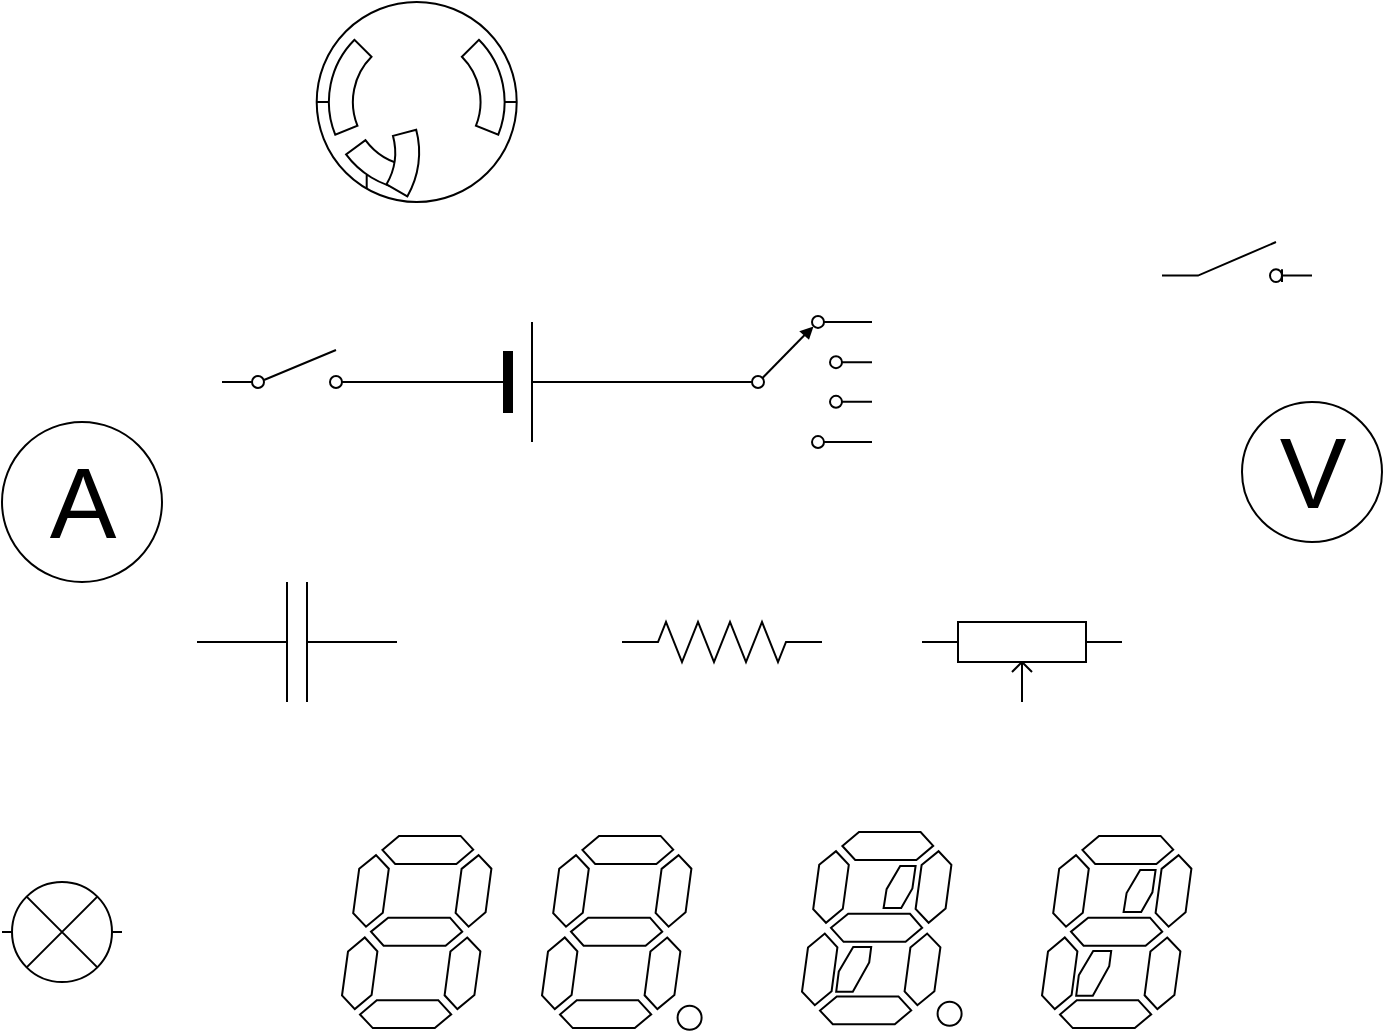 <mxfile version="20.5.3" type="github">
  <diagram id="LNbAZdOFNu4VXM5nDH44" name="第 1 页">
    <mxGraphModel dx="942" dy="533" grid="1" gridSize="10" guides="1" tooltips="1" connect="1" arrows="1" fold="1" page="1" pageScale="1" pageWidth="1100" pageHeight="850" math="0" shadow="0">
      <root>
        <mxCell id="0" />
        <mxCell id="1" parent="0" />
        <mxCell id="SSFWYBEc9gFZjzx2yJYk-6" style="edgeStyle=orthogonalEdgeStyle;rounded=0;orthogonalLoop=1;jettySize=auto;html=1;entryX=0;entryY=0.5;entryDx=0;entryDy=0;entryPerimeter=0;endArrow=none;endFill=0;" edge="1" parent="1" source="SSFWYBEc9gFZjzx2yJYk-1" target="SSFWYBEc9gFZjzx2yJYk-5">
          <mxGeometry relative="1" as="geometry" />
        </mxCell>
        <mxCell id="SSFWYBEc9gFZjzx2yJYk-7" style="edgeStyle=orthogonalEdgeStyle;rounded=0;orthogonalLoop=1;jettySize=auto;html=1;entryX=1;entryY=0.8;entryDx=0;entryDy=0;endArrow=none;endFill=0;" edge="1" parent="1" source="SSFWYBEc9gFZjzx2yJYk-1" target="SSFWYBEc9gFZjzx2yJYk-4">
          <mxGeometry relative="1" as="geometry" />
        </mxCell>
        <mxCell id="SSFWYBEc9gFZjzx2yJYk-1" value="" style="verticalLabelPosition=bottom;shadow=0;dashed=0;align=center;fillColor=strokeColor;html=1;verticalAlign=top;strokeWidth=1;shape=mxgraph.electrical.miscellaneous.monocell_battery;" vertex="1" parent="1">
          <mxGeometry x="300" y="170" width="100" height="60" as="geometry" />
        </mxCell>
        <mxCell id="SSFWYBEc9gFZjzx2yJYk-2" value="" style="shape=mxgraph.electrical.electro-mechanical.switchDisconnector;aspect=fixed;elSwitchState=off;" vertex="1" parent="1">
          <mxGeometry x="670" y="130" width="75" height="20" as="geometry" />
        </mxCell>
        <mxCell id="SSFWYBEc9gFZjzx2yJYk-4" value="" style="shape=mxgraph.electrical.electro-mechanical.singleSwitch;aspect=fixed;elSwitchState=off;" vertex="1" parent="1">
          <mxGeometry x="200" y="184" width="75" height="20" as="geometry" />
        </mxCell>
        <mxCell id="SSFWYBEc9gFZjzx2yJYk-5" value="" style="pointerEvents=1;verticalLabelPosition=bottom;shadow=0;dashed=0;align=center;html=1;verticalAlign=top;shape=mxgraph.electrical.electro-mechanical.selectorSwitch4Position2;elSwitchState=1;" vertex="1" parent="1">
          <mxGeometry x="450" y="167" width="75" height="66" as="geometry" />
        </mxCell>
        <mxCell id="SSFWYBEc9gFZjzx2yJYk-8" value="" style="pointerEvents=1;verticalLabelPosition=bottom;shadow=0;dashed=0;align=center;html=1;verticalAlign=top;shape=mxgraph.electrical.capacitors.capacitor_1;" vertex="1" parent="1">
          <mxGeometry x="187.5" y="300" width="100" height="60" as="geometry" />
        </mxCell>
        <mxCell id="SSFWYBEc9gFZjzx2yJYk-9" value="" style="pointerEvents=1;verticalLabelPosition=bottom;shadow=0;dashed=0;align=center;html=1;verticalAlign=top;shape=mxgraph.electrical.resistors.resistor_2;" vertex="1" parent="1">
          <mxGeometry x="400" y="320" width="100" height="20" as="geometry" />
        </mxCell>
        <mxCell id="SSFWYBEc9gFZjzx2yJYk-10" value="" style="pointerEvents=1;verticalLabelPosition=bottom;shadow=0;dashed=0;align=center;html=1;verticalAlign=top;shape=mxgraph.electrical.resistors.potentiometer_1;" vertex="1" parent="1">
          <mxGeometry x="550" y="320" width="100" height="40" as="geometry" />
        </mxCell>
        <mxCell id="SSFWYBEc9gFZjzx2yJYk-11" value="A" style="verticalLabelPosition=middle;shadow=0;dashed=0;align=center;html=1;verticalAlign=middle;strokeWidth=1;shape=ellipse;aspect=fixed;fontSize=50;" vertex="1" parent="1">
          <mxGeometry x="90" y="220" width="80" height="80" as="geometry" />
        </mxCell>
        <mxCell id="SSFWYBEc9gFZjzx2yJYk-12" value="V" style="verticalLabelPosition=middle;shadow=0;dashed=0;align=center;html=1;verticalAlign=middle;strokeWidth=1;shape=ellipse;aspect=fixed;fontSize=50;" vertex="1" parent="1">
          <mxGeometry x="710" y="210" width="70" height="70" as="geometry" />
        </mxCell>
        <mxCell id="SSFWYBEc9gFZjzx2yJYk-13" value="" style="pointerEvents=1;verticalLabelPosition=bottom;shadow=0;dashed=0;align=center;html=1;verticalAlign=top;shape=mxgraph.electrical.miscellaneous.light_bulb;" vertex="1" parent="1">
          <mxGeometry x="90" y="450" width="60" height="50" as="geometry" />
        </mxCell>
        <mxCell id="SSFWYBEc9gFZjzx2yJYk-14" value="" style="verticalLabelPosition=bottom;shadow=0;dashed=0;align=center;html=1;verticalAlign=top;shape=mxgraph.electrical.opto_electronics.7_segment_display;pointerEvents=1;" vertex="1" parent="1">
          <mxGeometry x="260" y="426.95" width="74.7" height="96.1" as="geometry" />
        </mxCell>
        <mxCell id="SSFWYBEc9gFZjzx2yJYk-15" value="" style="verticalLabelPosition=bottom;shadow=0;dashed=0;align=center;html=1;verticalAlign=top;shape=mxgraph.electrical.opto_electronics.7_segment_display_with_dp;pointerEvents=1;" vertex="1" parent="1">
          <mxGeometry x="360" y="426.95" width="79.8" height="96.9" as="geometry" />
        </mxCell>
        <mxCell id="SSFWYBEc9gFZjzx2yJYk-16" value="" style="verticalLabelPosition=bottom;shadow=0;dashed=0;align=center;html=1;verticalAlign=top;shape=mxgraph.electrical.opto_electronics.9_segment_display;pointerEvents=1;" vertex="1" parent="1">
          <mxGeometry x="610" y="426.95" width="74.7" height="96.1" as="geometry" />
        </mxCell>
        <mxCell id="SSFWYBEc9gFZjzx2yJYk-17" value="" style="verticalLabelPosition=bottom;shadow=0;dashed=0;align=center;html=1;verticalAlign=top;shape=mxgraph.electrical.opto_electronics.9_segment_display_with_dp;pointerEvents=1;" vertex="1" parent="1">
          <mxGeometry x="490.0" y="425" width="79.8" height="96.9" as="geometry" />
        </mxCell>
        <mxCell id="SSFWYBEc9gFZjzx2yJYk-18" value="" style="pointerEvents=1;verticalLabelPosition=bottom;shadow=0;dashed=0;align=center;html=1;verticalAlign=top;shape=mxgraph.electrical.miscellaneous.f_m_3_conductor_4" vertex="1" parent="1">
          <mxGeometry x="247.35" y="10" width="100" height="100" as="geometry" />
        </mxCell>
      </root>
    </mxGraphModel>
  </diagram>
</mxfile>
